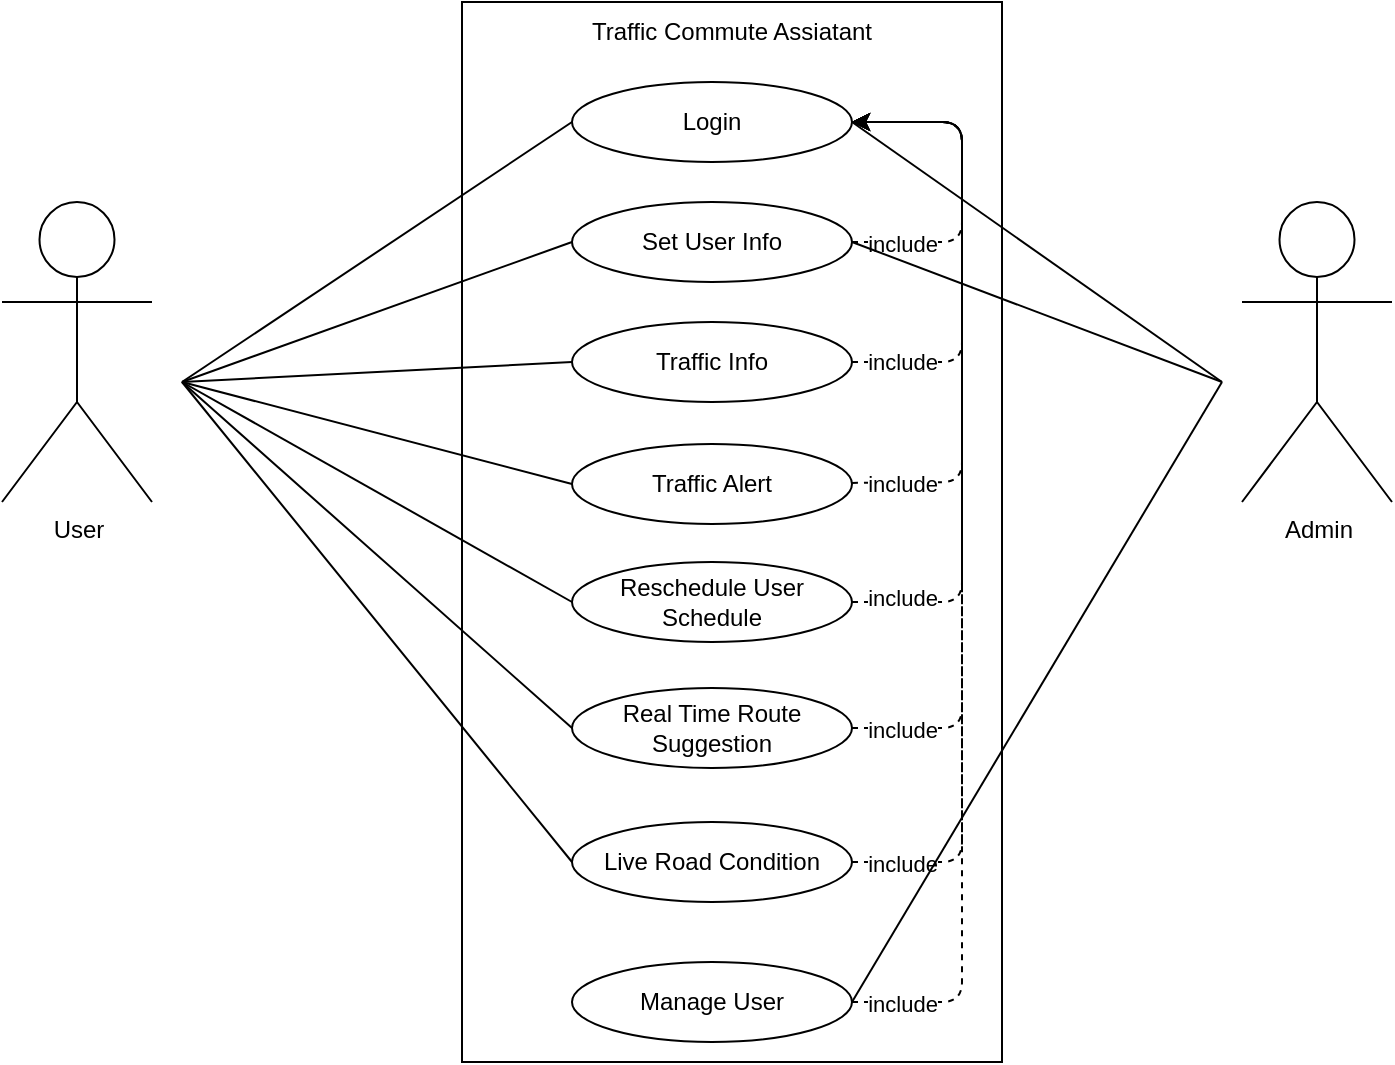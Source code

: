 <mxfile>
    <diagram id="DL5GCDiYjzgGu0tO9dvJ" name="Page-1">
        <mxGraphModel dx="532" dy="467" grid="1" gridSize="10" guides="1" tooltips="1" connect="1" arrows="1" fold="1" page="1" pageScale="1" pageWidth="850" pageHeight="1100" math="0" shadow="0">
            <root>
                <mxCell id="0"/>
                <mxCell id="1" parent="0"/>
                <mxCell id="44" value="" style="whiteSpace=wrap;html=1;" vertex="1" parent="1">
                    <mxGeometry x="340" y="190" width="270" height="530" as="geometry"/>
                </mxCell>
                <mxCell id="2" value="User" style="shape=umlActor;verticalLabelPosition=bottom;verticalAlign=top;html=1;" parent="1" vertex="1">
                    <mxGeometry x="110" y="290" width="75" height="150" as="geometry"/>
                </mxCell>
                <mxCell id="4" value="Login" style="ellipse;whiteSpace=wrap;html=1;" parent="1" vertex="1">
                    <mxGeometry x="395" y="230" width="140" height="40" as="geometry"/>
                </mxCell>
                <mxCell id="5" style="edgeStyle=none;html=1;entryX=1;entryY=0.5;entryDx=0;entryDy=0;dashed=1;" parent="1" source="7" target="4" edge="1">
                    <mxGeometry relative="1" as="geometry">
                        <Array as="points">
                            <mxPoint x="590" y="310"/>
                            <mxPoint x="590" y="250"/>
                        </Array>
                    </mxGeometry>
                </mxCell>
                <mxCell id="6" value="include" style="edgeLabel;html=1;align=center;verticalAlign=middle;resizable=0;points=[];" parent="5" vertex="1" connectable="0">
                    <mxGeometry x="-0.133" relative="1" as="geometry">
                        <mxPoint x="-30" y="19" as="offset"/>
                    </mxGeometry>
                </mxCell>
                <mxCell id="7" value="Set User Info" style="ellipse;whiteSpace=wrap;html=1;" parent="1" vertex="1">
                    <mxGeometry x="395" y="290" width="140" height="40" as="geometry"/>
                </mxCell>
                <mxCell id="8" style="edgeStyle=none;html=1;entryX=1;entryY=0.5;entryDx=0;entryDy=0;dashed=1;" parent="1" source="10" target="4" edge="1">
                    <mxGeometry relative="1" as="geometry">
                        <Array as="points">
                            <mxPoint x="590" y="370"/>
                            <mxPoint x="590" y="310"/>
                            <mxPoint x="590" y="250"/>
                        </Array>
                    </mxGeometry>
                </mxCell>
                <mxCell id="9" value="include" style="edgeLabel;html=1;align=center;verticalAlign=middle;resizable=0;points=[];" parent="8" vertex="1" connectable="0">
                    <mxGeometry x="0.227" y="2" relative="1" as="geometry">
                        <mxPoint x="-28" y="86" as="offset"/>
                    </mxGeometry>
                </mxCell>
                <mxCell id="10" value="Traffic Info" style="ellipse;whiteSpace=wrap;html=1;" parent="1" vertex="1">
                    <mxGeometry x="395" y="350" width="140" height="40" as="geometry"/>
                </mxCell>
                <mxCell id="11" value="Reschedule User Schedule" style="ellipse;whiteSpace=wrap;html=1;" parent="1" vertex="1">
                    <mxGeometry x="395" y="470" width="140" height="40" as="geometry"/>
                </mxCell>
                <mxCell id="12" style="edgeStyle=none;html=1;dashed=1;exitX=1;exitY=0.5;exitDx=0;exitDy=0;" parent="1" source="14" edge="1">
                    <mxGeometry relative="1" as="geometry">
                        <Array as="points">
                            <mxPoint x="590" y="553"/>
                            <mxPoint x="590" y="250"/>
                        </Array>
                        <mxPoint x="535" y="250" as="targetPoint"/>
                    </mxGeometry>
                </mxCell>
                <mxCell id="13" value="include" style="edgeLabel;html=1;align=center;verticalAlign=middle;resizable=0;points=[];" parent="12" vertex="1" connectable="0">
                    <mxGeometry x="0.315" relative="1" as="geometry">
                        <mxPoint x="-30" y="217" as="offset"/>
                    </mxGeometry>
                </mxCell>
                <mxCell id="14" value="Real Time Route Suggestion" style="ellipse;whiteSpace=wrap;html=1;" parent="1" vertex="1">
                    <mxGeometry x="395" y="533" width="140" height="40" as="geometry"/>
                </mxCell>
                <mxCell id="15" value="" style="endArrow=none;startArrow=none;endFill=0;startFill=0;endSize=8;html=1;verticalAlign=bottom;labelBackgroundColor=none;strokeWidth=1;entryX=0;entryY=0.5;entryDx=0;entryDy=0;" parent="1" edge="1" target="10">
                    <mxGeometry width="160" relative="1" as="geometry">
                        <mxPoint x="200" y="380" as="sourcePoint"/>
                        <mxPoint x="320" y="380" as="targetPoint"/>
                    </mxGeometry>
                </mxCell>
                <mxCell id="16" value="" style="endArrow=none;startArrow=none;endFill=0;startFill=0;endSize=8;html=1;verticalAlign=bottom;labelBackgroundColor=none;strokeWidth=1;entryX=0;entryY=0.5;entryDx=0;entryDy=0;" parent="1" edge="1" target="4">
                    <mxGeometry width="160" relative="1" as="geometry">
                        <mxPoint x="200" y="380" as="sourcePoint"/>
                        <mxPoint x="320" y="250" as="targetPoint"/>
                    </mxGeometry>
                </mxCell>
                <mxCell id="17" value="" style="endArrow=none;startArrow=none;endFill=0;startFill=0;endSize=8;html=1;verticalAlign=bottom;labelBackgroundColor=none;strokeWidth=1;entryX=0;entryY=0.5;entryDx=0;entryDy=0;" parent="1" edge="1" target="7">
                    <mxGeometry width="160" relative="1" as="geometry">
                        <mxPoint x="200" y="380" as="sourcePoint"/>
                        <mxPoint x="320" y="310" as="targetPoint"/>
                    </mxGeometry>
                </mxCell>
                <mxCell id="18" value="" style="endArrow=none;startArrow=none;endFill=0;startFill=0;endSize=8;html=1;verticalAlign=bottom;labelBackgroundColor=none;strokeWidth=1;entryX=0;entryY=0.5;entryDx=0;entryDy=0;" parent="1" edge="1" target="24">
                    <mxGeometry width="160" relative="1" as="geometry">
                        <mxPoint x="200" y="380" as="sourcePoint"/>
                        <mxPoint x="320" y="430" as="targetPoint"/>
                    </mxGeometry>
                </mxCell>
                <mxCell id="19" value="" style="endArrow=none;startArrow=none;endFill=0;startFill=0;endSize=8;html=1;verticalAlign=bottom;labelBackgroundColor=none;strokeWidth=1;entryX=0;entryY=0.5;entryDx=0;entryDy=0;" parent="1" edge="1" target="11">
                    <mxGeometry width="160" relative="1" as="geometry">
                        <mxPoint x="200" y="380" as="sourcePoint"/>
                        <mxPoint x="320" y="490" as="targetPoint"/>
                    </mxGeometry>
                </mxCell>
                <mxCell id="20" style="edgeStyle=none;html=1;entryX=1;entryY=0.5;entryDx=0;entryDy=0;dashed=1;" parent="1" source="24" target="4" edge="1">
                    <mxGeometry relative="1" as="geometry">
                        <Array as="points">
                            <mxPoint x="590" y="430"/>
                            <mxPoint x="590" y="250"/>
                        </Array>
                    </mxGeometry>
                </mxCell>
                <mxCell id="21" value="include" style="edgeLabel;html=1;align=center;verticalAlign=middle;resizable=0;points=[];" parent="20" vertex="1" connectable="0">
                    <mxGeometry x="0.152" relative="1" as="geometry">
                        <mxPoint x="-30" y="113" as="offset"/>
                    </mxGeometry>
                </mxCell>
                <mxCell id="24" value="Traffic Alert" style="ellipse;whiteSpace=wrap;html=1;" parent="1" vertex="1">
                    <mxGeometry x="395" y="411" width="140" height="40" as="geometry"/>
                </mxCell>
                <mxCell id="25" value="" style="endArrow=none;startArrow=none;endFill=0;startFill=0;endSize=8;html=1;verticalAlign=bottom;labelBackgroundColor=none;strokeWidth=1;entryX=0;entryY=0.5;entryDx=0;entryDy=0;" parent="1" edge="1" target="14">
                    <mxGeometry width="160" relative="1" as="geometry">
                        <mxPoint x="200" y="380" as="sourcePoint"/>
                        <mxPoint x="320" y="550" as="targetPoint"/>
                    </mxGeometry>
                </mxCell>
                <mxCell id="26" value="Live Road Condition" style="ellipse;whiteSpace=wrap;html=1;" parent="1" vertex="1">
                    <mxGeometry x="395" y="600" width="140" height="40" as="geometry"/>
                </mxCell>
                <mxCell id="27" value="Manage User" style="ellipse;whiteSpace=wrap;html=1;" parent="1" vertex="1">
                    <mxGeometry x="395" y="670" width="140" height="40" as="geometry"/>
                </mxCell>
                <mxCell id="28" style="edgeStyle=none;html=1;entryX=1;entryY=0.5;entryDx=0;entryDy=0;dashed=1;exitX=1;exitY=0.5;exitDx=0;exitDy=0;" parent="1" source="26" target="4" edge="1">
                    <mxGeometry relative="1" as="geometry">
                        <Array as="points">
                            <mxPoint x="590" y="620"/>
                            <mxPoint x="590" y="250"/>
                        </Array>
                        <mxPoint x="544.71" y="561.181" as="sourcePoint"/>
                        <mxPoint x="545" y="441" as="targetPoint"/>
                    </mxGeometry>
                </mxCell>
                <mxCell id="29" value="include" style="edgeLabel;html=1;align=center;verticalAlign=middle;resizable=0;points=[];" parent="28" vertex="1" connectable="0">
                    <mxGeometry x="0.315" relative="1" as="geometry">
                        <mxPoint x="-30" y="261" as="offset"/>
                    </mxGeometry>
                </mxCell>
                <mxCell id="30" style="edgeStyle=none;html=1;dashed=1;exitX=1;exitY=0.5;exitDx=0;exitDy=0;entryX=1;entryY=0.5;entryDx=0;entryDy=0;" parent="1" source="11" target="4" edge="1">
                    <mxGeometry relative="1" as="geometry">
                        <Array as="points">
                            <mxPoint x="590" y="490"/>
                            <mxPoint x="590" y="250"/>
                        </Array>
                        <mxPoint x="545" y="320" as="sourcePoint"/>
                        <mxPoint x="540" y="250" as="targetPoint"/>
                    </mxGeometry>
                </mxCell>
                <mxCell id="31" value="include" style="edgeLabel;html=1;align=center;verticalAlign=middle;resizable=0;points=[];" parent="30" vertex="1" connectable="0">
                    <mxGeometry x="-0.133" relative="1" as="geometry">
                        <mxPoint x="-30" y="94" as="offset"/>
                    </mxGeometry>
                </mxCell>
                <mxCell id="34" style="edgeStyle=none;html=1;entryX=1;entryY=0.5;entryDx=0;entryDy=0;dashed=1;exitX=1;exitY=0.5;exitDx=0;exitDy=0;" parent="1" source="27" target="4" edge="1">
                    <mxGeometry relative="1" as="geometry">
                        <Array as="points">
                            <mxPoint x="590" y="690"/>
                            <mxPoint x="590" y="250"/>
                        </Array>
                        <mxPoint x="545.0" y="630" as="sourcePoint"/>
                        <mxPoint x="545.0" y="260" as="targetPoint"/>
                    </mxGeometry>
                </mxCell>
                <mxCell id="35" value="include" style="edgeLabel;html=1;align=center;verticalAlign=middle;resizable=0;points=[];" parent="34" vertex="1" connectable="0">
                    <mxGeometry x="0.315" relative="1" as="geometry">
                        <mxPoint x="-30" y="307" as="offset"/>
                    </mxGeometry>
                </mxCell>
                <mxCell id="36" value="" style="endArrow=none;startArrow=none;endFill=0;startFill=0;endSize=8;html=1;verticalAlign=bottom;labelBackgroundColor=none;strokeWidth=1;entryX=0;entryY=0.5;entryDx=0;entryDy=0;" parent="1" edge="1" target="26">
                    <mxGeometry width="160" relative="1" as="geometry">
                        <mxPoint x="200" y="380" as="sourcePoint"/>
                        <mxPoint x="320" y="610" as="targetPoint"/>
                    </mxGeometry>
                </mxCell>
                <mxCell id="37" value="" style="endArrow=none;startArrow=none;endFill=0;startFill=0;endSize=8;html=1;verticalAlign=bottom;labelBackgroundColor=none;strokeWidth=1;entryX=1;entryY=0.5;entryDx=0;entryDy=0;" parent="1" edge="1" target="27">
                    <mxGeometry width="160" relative="1" as="geometry">
                        <mxPoint x="720" y="380" as="sourcePoint"/>
                        <mxPoint x="630" y="680" as="targetPoint"/>
                    </mxGeometry>
                </mxCell>
                <mxCell id="38" value="Admin" style="shape=umlActor;verticalLabelPosition=bottom;verticalAlign=top;html=1;" parent="1" vertex="1">
                    <mxGeometry x="730" y="290" width="75" height="150" as="geometry"/>
                </mxCell>
                <mxCell id="40" value="" style="endArrow=none;startArrow=none;endFill=0;startFill=0;endSize=8;html=1;verticalAlign=bottom;labelBackgroundColor=none;strokeWidth=1;entryX=1;entryY=0.5;entryDx=0;entryDy=0;" parent="1" edge="1" target="4">
                    <mxGeometry width="160" relative="1" as="geometry">
                        <mxPoint x="720" y="380" as="sourcePoint"/>
                        <mxPoint x="630" y="250" as="targetPoint"/>
                    </mxGeometry>
                </mxCell>
                <mxCell id="41" value="" style="endArrow=none;startArrow=none;endFill=0;startFill=0;endSize=8;html=1;verticalAlign=bottom;labelBackgroundColor=none;strokeWidth=1;entryX=1;entryY=0.5;entryDx=0;entryDy=0;" parent="1" edge="1" target="7">
                    <mxGeometry width="160" relative="1" as="geometry">
                        <mxPoint x="720" y="380" as="sourcePoint"/>
                        <mxPoint x="630" y="310" as="targetPoint"/>
                    </mxGeometry>
                </mxCell>
                <mxCell id="43" value="Traffic Commute Assiatant" style="text;strokeColor=none;align=center;fillColor=none;html=1;verticalAlign=middle;whiteSpace=wrap;rounded=0;" vertex="1" parent="1">
                    <mxGeometry x="375" y="190" width="200" height="30" as="geometry"/>
                </mxCell>
            </root>
        </mxGraphModel>
    </diagram>
</mxfile>